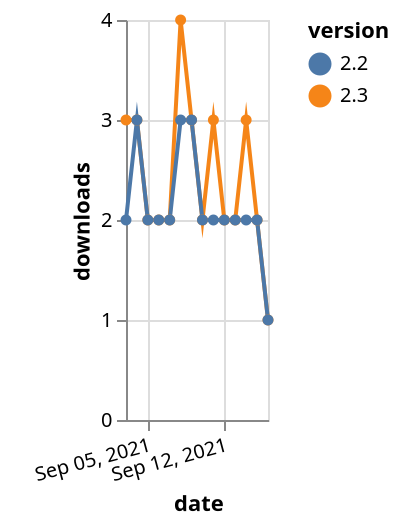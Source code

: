 {"$schema": "https://vega.github.io/schema/vega-lite/v5.json", "description": "A simple bar chart with embedded data.", "data": {"values": [{"date": "2021-09-03", "total": 221, "delta": 3, "version": "2.3"}, {"date": "2021-09-04", "total": 224, "delta": 3, "version": "2.3"}, {"date": "2021-09-05", "total": 226, "delta": 2, "version": "2.3"}, {"date": "2021-09-06", "total": 228, "delta": 2, "version": "2.3"}, {"date": "2021-09-07", "total": 230, "delta": 2, "version": "2.3"}, {"date": "2021-09-08", "total": 234, "delta": 4, "version": "2.3"}, {"date": "2021-09-09", "total": 237, "delta": 3, "version": "2.3"}, {"date": "2021-09-10", "total": 239, "delta": 2, "version": "2.3"}, {"date": "2021-09-11", "total": 242, "delta": 3, "version": "2.3"}, {"date": "2021-09-12", "total": 244, "delta": 2, "version": "2.3"}, {"date": "2021-09-13", "total": 246, "delta": 2, "version": "2.3"}, {"date": "2021-09-14", "total": 249, "delta": 3, "version": "2.3"}, {"date": "2021-09-15", "total": 251, "delta": 2, "version": "2.3"}, {"date": "2021-09-16", "total": 252, "delta": 1, "version": "2.3"}, {"date": "2021-09-03", "total": 580, "delta": 2, "version": "2.2"}, {"date": "2021-09-04", "total": 583, "delta": 3, "version": "2.2"}, {"date": "2021-09-05", "total": 585, "delta": 2, "version": "2.2"}, {"date": "2021-09-06", "total": 587, "delta": 2, "version": "2.2"}, {"date": "2021-09-07", "total": 589, "delta": 2, "version": "2.2"}, {"date": "2021-09-08", "total": 592, "delta": 3, "version": "2.2"}, {"date": "2021-09-09", "total": 595, "delta": 3, "version": "2.2"}, {"date": "2021-09-10", "total": 597, "delta": 2, "version": "2.2"}, {"date": "2021-09-11", "total": 599, "delta": 2, "version": "2.2"}, {"date": "2021-09-12", "total": 601, "delta": 2, "version": "2.2"}, {"date": "2021-09-13", "total": 603, "delta": 2, "version": "2.2"}, {"date": "2021-09-14", "total": 605, "delta": 2, "version": "2.2"}, {"date": "2021-09-15", "total": 607, "delta": 2, "version": "2.2"}, {"date": "2021-09-16", "total": 608, "delta": 1, "version": "2.2"}]}, "width": "container", "mark": {"type": "line", "point": {"filled": true}}, "encoding": {"x": {"field": "date", "type": "temporal", "timeUnit": "yearmonthdate", "title": "date", "axis": {"labelAngle": -15}}, "y": {"field": "delta", "type": "quantitative", "title": "downloads"}, "color": {"field": "version", "type": "nominal"}, "tooltip": {"field": "delta"}}}
